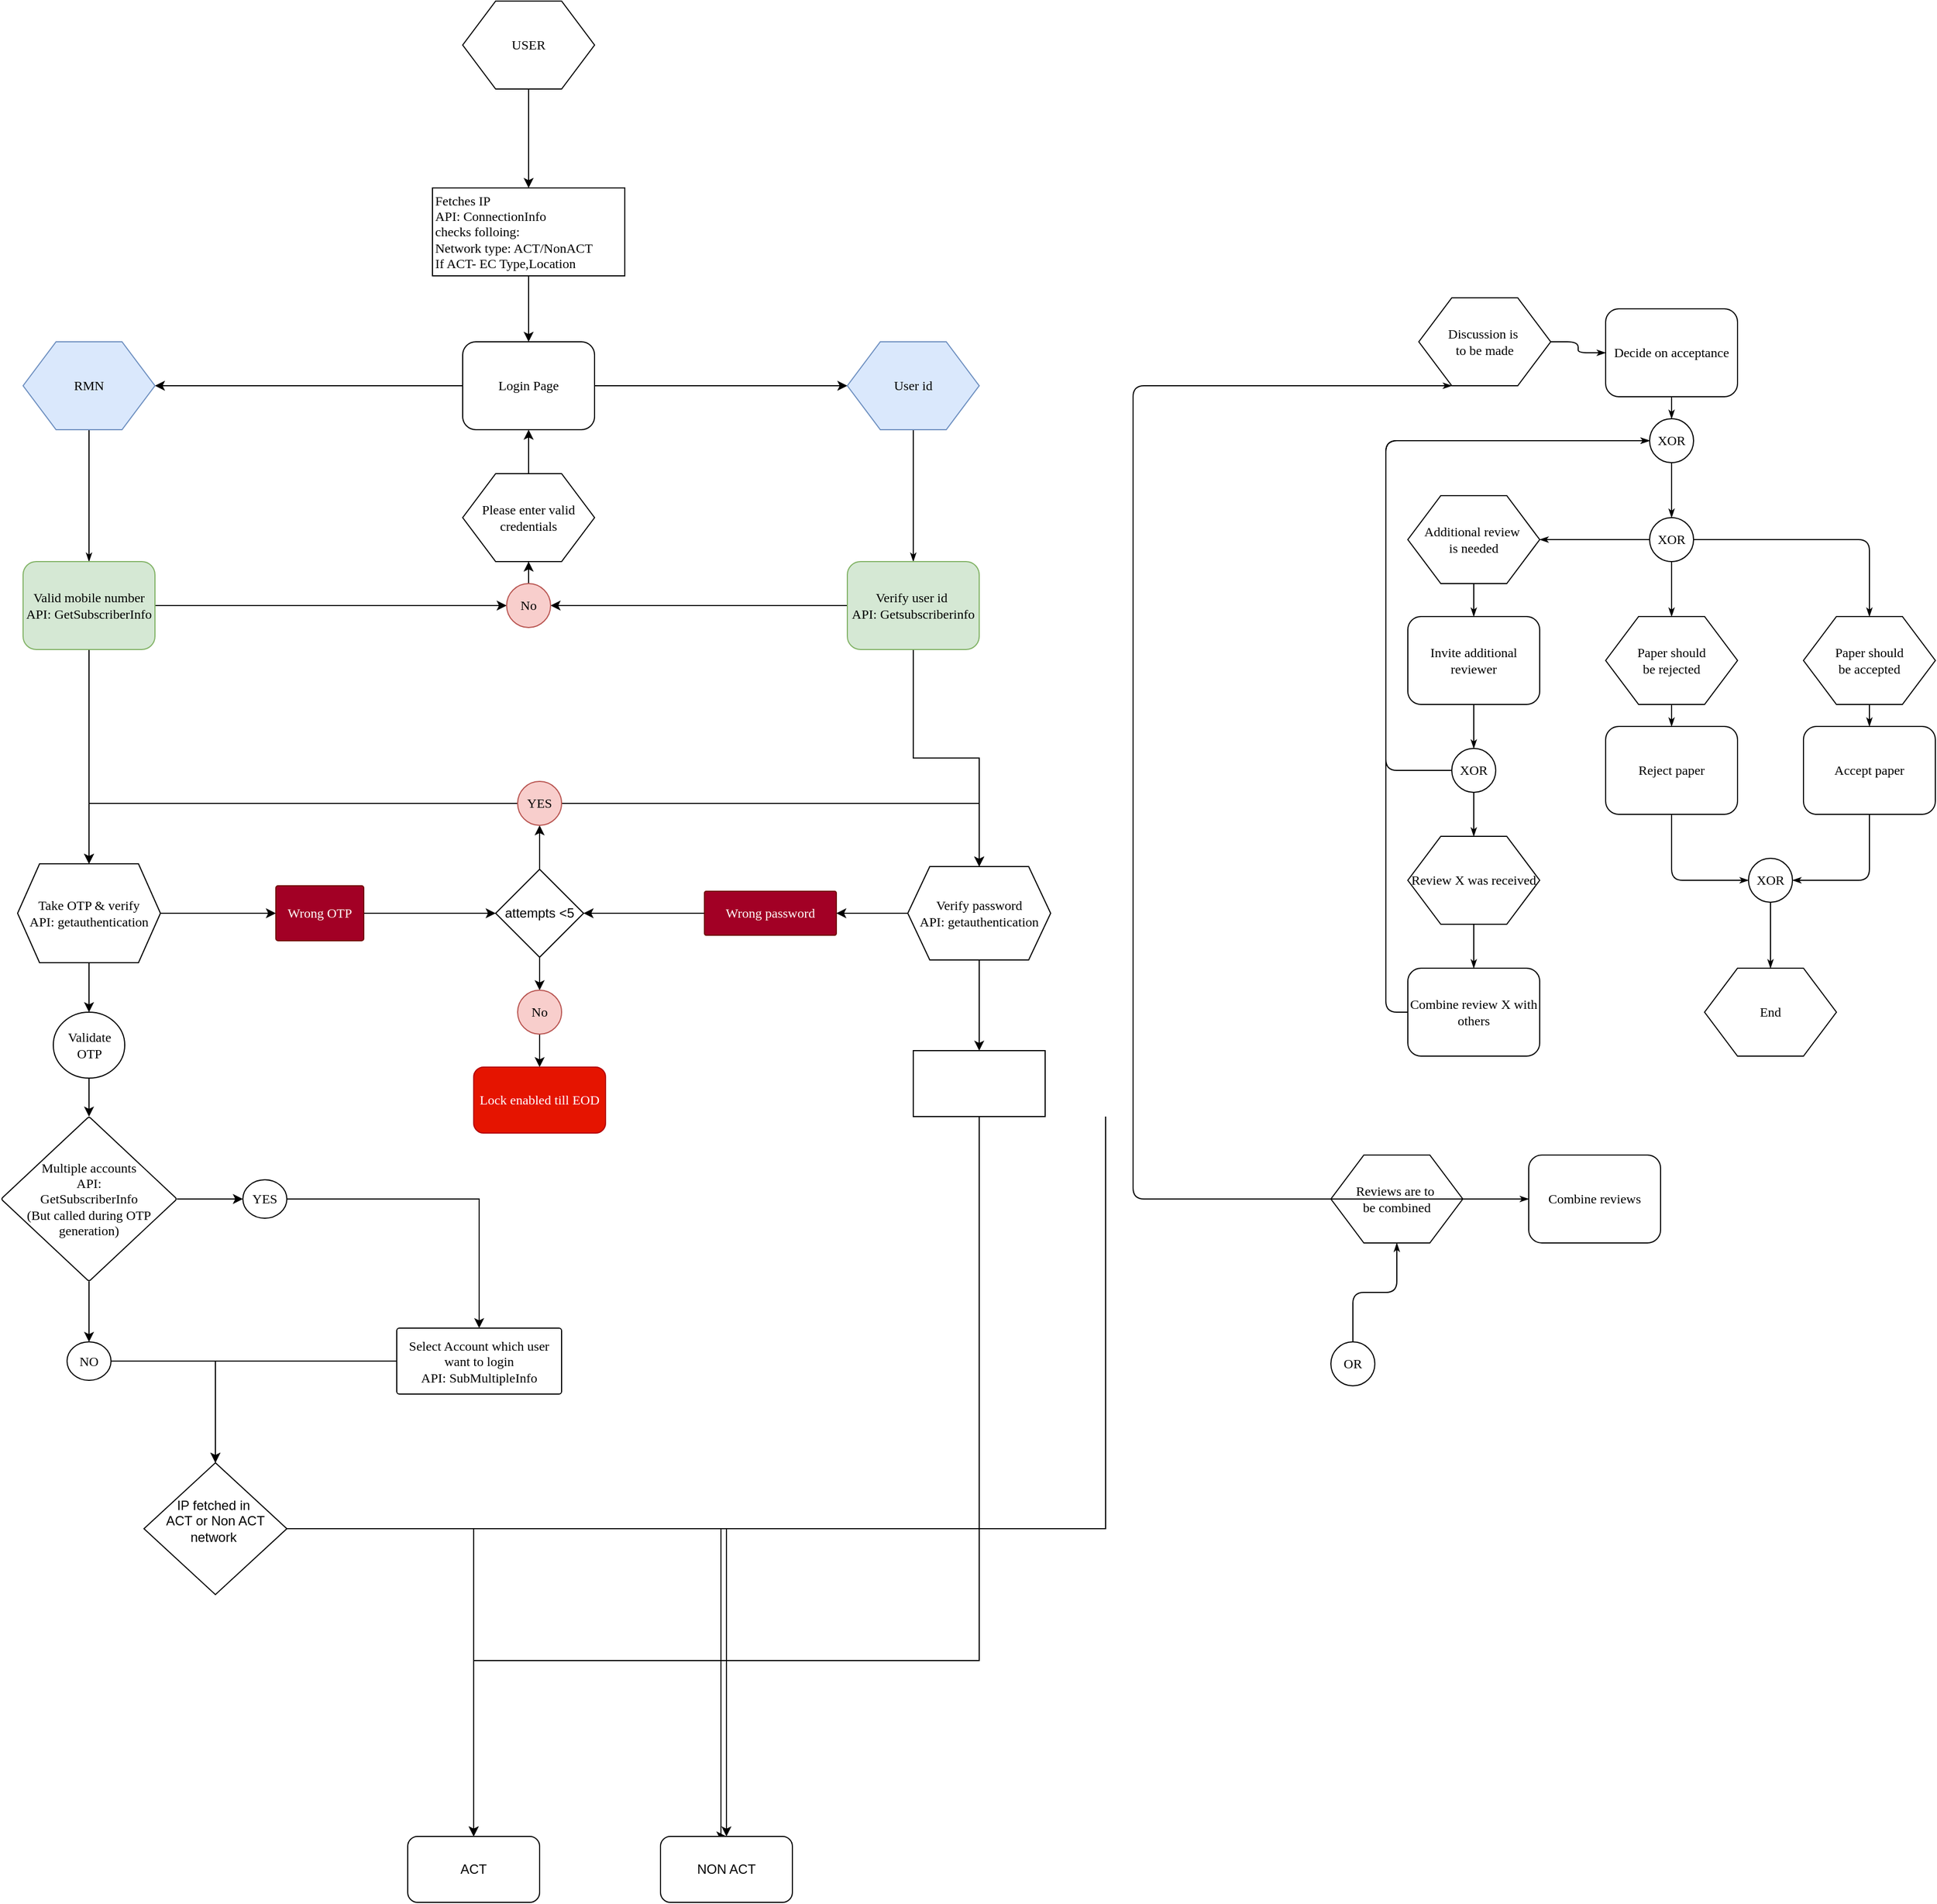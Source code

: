 <mxfile version="24.6.4" type="github">
  <diagram name="Page-1" id="8ce9d11a-91a2-4d17-14d8-a56ed91bf033">
    <mxGraphModel dx="1980" dy="1350" grid="1" gridSize="10" guides="1" tooltips="1" connect="1" arrows="1" fold="1" page="1" pageScale="1" pageWidth="1100" pageHeight="850" background="none" math="0" shadow="0">
      <root>
        <mxCell id="0" />
        <mxCell id="1" parent="0" />
        <mxCell id="Sn8Yhas9u_WasGgBsoDQ-31" value="" style="edgeStyle=orthogonalEdgeStyle;rounded=0;orthogonalLoop=1;jettySize=auto;html=1;" parent="1" source="17ea667e15c223fc-1" target="Sn8Yhas9u_WasGgBsoDQ-30" edge="1">
          <mxGeometry relative="1" as="geometry" />
        </mxCell>
        <mxCell id="17ea667e15c223fc-1" value="USER" style="shape=hexagon;perimeter=hexagonPerimeter;whiteSpace=wrap;html=1;rounded=0;shadow=0;labelBackgroundColor=none;strokeWidth=1;fontFamily=Verdana;fontSize=12;align=center;" parent="1" vertex="1">
          <mxGeometry x="180" y="-250" width="120" height="80" as="geometry" />
        </mxCell>
        <mxCell id="TGvC0FLWGlHYk3iBVuQh-11" value="" style="edgeStyle=orthogonalEdgeStyle;rounded=0;orthogonalLoop=1;jettySize=auto;html=1;" parent="1" source="17ea667e15c223fc-2" target="17ea667e15c223fc-4" edge="1">
          <mxGeometry relative="1" as="geometry" />
        </mxCell>
        <mxCell id="TGvC0FLWGlHYk3iBVuQh-15" value="" style="edgeStyle=orthogonalEdgeStyle;rounded=0;orthogonalLoop=1;jettySize=auto;html=1;" parent="1" source="17ea667e15c223fc-2" target="17ea667e15c223fc-5" edge="1">
          <mxGeometry relative="1" as="geometry" />
        </mxCell>
        <mxCell id="17ea667e15c223fc-2" value="Login Page" style="rounded=1;whiteSpace=wrap;html=1;shadow=0;labelBackgroundColor=none;strokeWidth=1;fontFamily=Verdana;fontSize=12;align=center;" parent="1" vertex="1">
          <mxGeometry x="180" y="60" width="120" height="80" as="geometry" />
        </mxCell>
        <mxCell id="17ea667e15c223fc-39" style="edgeStyle=orthogonalEdgeStyle;rounded=1;html=1;labelBackgroundColor=none;startArrow=none;startFill=0;startSize=5;endArrow=classicThin;endFill=1;endSize=5;jettySize=auto;orthogonalLoop=1;strokeWidth=1;fontFamily=Verdana;fontSize=8" parent="1" source="17ea667e15c223fc-4" target="17ea667e15c223fc-7" edge="1">
          <mxGeometry relative="1" as="geometry" />
        </mxCell>
        <mxCell id="17ea667e15c223fc-4" value="RMN" style="shape=hexagon;perimeter=hexagonPerimeter;whiteSpace=wrap;html=1;rounded=0;shadow=0;labelBackgroundColor=none;strokeWidth=1;fontFamily=Verdana;fontSize=12;align=center;fillColor=#dae8fc;strokeColor=#6c8ebf;" parent="1" vertex="1">
          <mxGeometry x="-220" y="60" width="120" height="80" as="geometry" />
        </mxCell>
        <mxCell id="17ea667e15c223fc-36" style="edgeStyle=orthogonalEdgeStyle;rounded=1;html=1;labelBackgroundColor=none;startArrow=none;startFill=0;startSize=5;endArrow=classicThin;endFill=1;endSize=5;jettySize=auto;orthogonalLoop=1;strokeWidth=1;fontFamily=Verdana;fontSize=8" parent="1" source="17ea667e15c223fc-5" target="17ea667e15c223fc-8" edge="1">
          <mxGeometry relative="1" as="geometry" />
        </mxCell>
        <mxCell id="17ea667e15c223fc-5" value="User id" style="shape=hexagon;perimeter=hexagonPerimeter;whiteSpace=wrap;html=1;rounded=0;shadow=0;labelBackgroundColor=none;strokeWidth=1;fontFamily=Verdana;fontSize=12;align=center;fillColor=#dae8fc;strokeColor=#6c8ebf;" parent="1" vertex="1">
          <mxGeometry x="530" y="60" width="120" height="80" as="geometry" />
        </mxCell>
        <mxCell id="TGvC0FLWGlHYk3iBVuQh-6" value="" style="edgeStyle=orthogonalEdgeStyle;rounded=0;orthogonalLoop=1;jettySize=auto;html=1;" parent="1" source="17ea667e15c223fc-7" target="TGvC0FLWGlHYk3iBVuQh-5" edge="1">
          <mxGeometry relative="1" as="geometry" />
        </mxCell>
        <mxCell id="Sn8Yhas9u_WasGgBsoDQ-37" value="" style="edgeStyle=orthogonalEdgeStyle;rounded=0;orthogonalLoop=1;jettySize=auto;html=1;" parent="1" source="17ea667e15c223fc-7" target="Sn8Yhas9u_WasGgBsoDQ-36" edge="1">
          <mxGeometry relative="1" as="geometry" />
        </mxCell>
        <mxCell id="17ea667e15c223fc-7" value="Valid mobile number&lt;div&gt;API: GetSubscriberInfo&lt;/div&gt;" style="rounded=1;whiteSpace=wrap;html=1;shadow=0;labelBackgroundColor=none;strokeWidth=1;fontFamily=Verdana;fontSize=12;align=center;fillColor=#d5e8d4;strokeColor=#82b366;" parent="1" vertex="1">
          <mxGeometry x="-220" y="260" width="120" height="80" as="geometry" />
        </mxCell>
        <mxCell id="TGvC0FLWGlHYk3iBVuQh-7" value="" style="edgeStyle=orthogonalEdgeStyle;rounded=0;orthogonalLoop=1;jettySize=auto;html=1;" parent="1" source="17ea667e15c223fc-8" target="TGvC0FLWGlHYk3iBVuQh-5" edge="1">
          <mxGeometry relative="1" as="geometry" />
        </mxCell>
        <mxCell id="Sn8Yhas9u_WasGgBsoDQ-40" value="" style="edgeStyle=orthogonalEdgeStyle;rounded=0;orthogonalLoop=1;jettySize=auto;html=1;" parent="1" source="17ea667e15c223fc-8" target="Sn8Yhas9u_WasGgBsoDQ-39" edge="1">
          <mxGeometry relative="1" as="geometry" />
        </mxCell>
        <mxCell id="17ea667e15c223fc-8" value="Verify user id&amp;nbsp;&lt;div&gt;API: Getsubscriberinfo&lt;/div&gt;" style="rounded=1;whiteSpace=wrap;html=1;shadow=0;labelBackgroundColor=none;strokeWidth=1;fontFamily=Verdana;fontSize=12;align=center;fillColor=#d5e8d4;strokeColor=#82b366;" parent="1" vertex="1">
          <mxGeometry x="530" y="260" width="120" height="80" as="geometry" />
        </mxCell>
        <mxCell id="17ea667e15c223fc-40" style="edgeStyle=orthogonalEdgeStyle;rounded=1;html=1;labelBackgroundColor=none;startArrow=none;startFill=0;startSize=5;endArrow=classicThin;endFill=1;endSize=5;jettySize=auto;orthogonalLoop=1;strokeWidth=1;fontFamily=Verdana;fontSize=8" parent="1" source="17ea667e15c223fc-10" target="17ea667e15c223fc-11" edge="1">
          <mxGeometry relative="1" as="geometry" />
        </mxCell>
        <mxCell id="17ea667e15c223fc-10" value="OR" style="ellipse;whiteSpace=wrap;html=1;rounded=1;shadow=0;labelBackgroundColor=none;strokeWidth=1;fontFamily=Verdana;fontSize=12;align=center;" parent="1" vertex="1">
          <mxGeometry x="970" y="970" width="40" height="40" as="geometry" />
        </mxCell>
        <mxCell id="17ea667e15c223fc-41" style="edgeStyle=orthogonalEdgeStyle;rounded=1;html=1;labelBackgroundColor=none;startArrow=none;startFill=0;startSize=5;endArrow=classicThin;endFill=1;endSize=5;jettySize=auto;orthogonalLoop=1;strokeWidth=1;fontFamily=Verdana;fontSize=8" parent="1" source="17ea667e15c223fc-11" target="17ea667e15c223fc-12" edge="1">
          <mxGeometry relative="1" as="geometry" />
        </mxCell>
        <mxCell id="17ea667e15c223fc-11" value="Reviews are to&amp;nbsp;&lt;div&gt;be combined&lt;/div&gt;" style="shape=hexagon;perimeter=hexagonPerimeter;whiteSpace=wrap;html=1;rounded=0;shadow=0;labelBackgroundColor=none;strokeWidth=1;fontFamily=Verdana;fontSize=12;align=center;" parent="1" vertex="1">
          <mxGeometry x="970" y="800" width="120" height="80" as="geometry" />
        </mxCell>
        <mxCell id="17ea667e15c223fc-42" style="edgeStyle=orthogonalEdgeStyle;rounded=1;html=1;labelBackgroundColor=none;startArrow=none;startFill=0;startSize=5;endArrow=classicThin;endFill=1;endSize=5;jettySize=auto;orthogonalLoop=1;strokeWidth=1;fontFamily=Verdana;fontSize=8" parent="1" source="17ea667e15c223fc-12" target="17ea667e15c223fc-13" edge="1">
          <mxGeometry relative="1" as="geometry">
            <Array as="points">
              <mxPoint x="790" y="100" />
            </Array>
          </mxGeometry>
        </mxCell>
        <mxCell id="17ea667e15c223fc-12" value="Combine reviews" style="rounded=1;whiteSpace=wrap;html=1;shadow=0;labelBackgroundColor=none;strokeWidth=1;fontFamily=Verdana;fontSize=12;align=center;" parent="1" vertex="1">
          <mxGeometry x="1150" y="800" width="120" height="80" as="geometry" />
        </mxCell>
        <mxCell id="17ea667e15c223fc-43" style="edgeStyle=orthogonalEdgeStyle;rounded=1;html=1;labelBackgroundColor=none;startArrow=none;startFill=0;startSize=5;endArrow=classicThin;endFill=1;endSize=5;jettySize=auto;orthogonalLoop=1;strokeWidth=1;fontFamily=Verdana;fontSize=8" parent="1" source="17ea667e15c223fc-13" target="17ea667e15c223fc-14" edge="1">
          <mxGeometry relative="1" as="geometry" />
        </mxCell>
        <mxCell id="17ea667e15c223fc-13" value="Discussion is&amp;nbsp;&lt;div&gt;to be made&lt;/div&gt;" style="shape=hexagon;perimeter=hexagonPerimeter;whiteSpace=wrap;html=1;rounded=0;shadow=0;labelBackgroundColor=none;strokeWidth=1;fontFamily=Verdana;fontSize=12;align=center;" parent="1" vertex="1">
          <mxGeometry x="1050" y="20" width="120" height="80" as="geometry" />
        </mxCell>
        <mxCell id="17ea667e15c223fc-44" style="edgeStyle=orthogonalEdgeStyle;rounded=1;html=1;labelBackgroundColor=none;startArrow=none;startFill=0;startSize=5;endArrow=classicThin;endFill=1;endSize=5;jettySize=auto;orthogonalLoop=1;strokeWidth=1;fontFamily=Verdana;fontSize=8" parent="1" source="17ea667e15c223fc-14" target="17ea667e15c223fc-15" edge="1">
          <mxGeometry relative="1" as="geometry" />
        </mxCell>
        <mxCell id="17ea667e15c223fc-14" value="Decide on acceptance" style="rounded=1;whiteSpace=wrap;html=1;shadow=0;labelBackgroundColor=none;strokeWidth=1;fontFamily=Verdana;fontSize=12;align=center;" parent="1" vertex="1">
          <mxGeometry x="1220" y="30" width="120" height="80" as="geometry" />
        </mxCell>
        <mxCell id="17ea667e15c223fc-45" style="edgeStyle=orthogonalEdgeStyle;rounded=1;html=1;labelBackgroundColor=none;startArrow=none;startFill=0;startSize=5;endArrow=classicThin;endFill=1;endSize=5;jettySize=auto;orthogonalLoop=1;strokeColor=#000000;strokeWidth=1;fontFamily=Verdana;fontSize=8;fontColor=#000000;" parent="1" source="17ea667e15c223fc-15" target="17ea667e15c223fc-17" edge="1">
          <mxGeometry relative="1" as="geometry" />
        </mxCell>
        <mxCell id="17ea667e15c223fc-15" value="XOR" style="ellipse;whiteSpace=wrap;html=1;rounded=1;shadow=0;labelBackgroundColor=none;strokeWidth=1;fontFamily=Verdana;fontSize=12;align=center;" parent="1" vertex="1">
          <mxGeometry x="1260" y="130" width="40" height="40" as="geometry" />
        </mxCell>
        <mxCell id="17ea667e15c223fc-54" style="edgeStyle=orthogonalEdgeStyle;rounded=1;html=1;labelBackgroundColor=none;startArrow=none;startFill=0;startSize=5;endArrow=classicThin;endFill=1;endSize=5;jettySize=auto;orthogonalLoop=1;strokeWidth=1;fontFamily=Verdana;fontSize=8" parent="1" source="17ea667e15c223fc-16" target="17ea667e15c223fc-18" edge="1">
          <mxGeometry relative="1" as="geometry" />
        </mxCell>
        <mxCell id="17ea667e15c223fc-16" value="Additional review&amp;nbsp;&lt;div&gt;is needed&lt;/div&gt;" style="shape=hexagon;perimeter=hexagonPerimeter;whiteSpace=wrap;html=1;rounded=0;shadow=0;labelBackgroundColor=none;strokeWidth=1;fontFamily=Verdana;fontSize=12;align=center;" parent="1" vertex="1">
          <mxGeometry x="1040" y="200" width="120" height="80" as="geometry" />
        </mxCell>
        <mxCell id="17ea667e15c223fc-46" style="edgeStyle=orthogonalEdgeStyle;rounded=1;html=1;labelBackgroundColor=none;startArrow=none;startFill=0;startSize=5;endArrow=classicThin;endFill=1;endSize=5;jettySize=auto;orthogonalLoop=1;strokeColor=#000000;strokeWidth=1;fontFamily=Verdana;fontSize=8;fontColor=#000000;" parent="1" source="17ea667e15c223fc-17" target="17ea667e15c223fc-19" edge="1">
          <mxGeometry relative="1" as="geometry" />
        </mxCell>
        <mxCell id="17ea667e15c223fc-49" style="edgeStyle=orthogonalEdgeStyle;rounded=1;html=1;labelBackgroundColor=none;startArrow=none;startFill=0;startSize=5;endArrow=classicThin;endFill=1;endSize=5;jettySize=auto;orthogonalLoop=1;strokeColor=#000000;strokeWidth=1;fontFamily=Verdana;fontSize=8;fontColor=#000000;" parent="1" source="17ea667e15c223fc-17" target="17ea667e15c223fc-20" edge="1">
          <mxGeometry relative="1" as="geometry" />
        </mxCell>
        <mxCell id="17ea667e15c223fc-53" style="edgeStyle=orthogonalEdgeStyle;rounded=1;html=1;labelBackgroundColor=none;startArrow=none;startFill=0;startSize=5;endArrow=classicThin;endFill=1;endSize=5;jettySize=auto;orthogonalLoop=1;strokeColor=#000000;strokeWidth=1;fontFamily=Verdana;fontSize=8;fontColor=#000000;" parent="1" source="17ea667e15c223fc-17" target="17ea667e15c223fc-16" edge="1">
          <mxGeometry relative="1" as="geometry" />
        </mxCell>
        <mxCell id="17ea667e15c223fc-17" value="XOR" style="ellipse;whiteSpace=wrap;html=1;rounded=1;shadow=0;labelBackgroundColor=none;strokeWidth=1;fontFamily=Verdana;fontSize=12;align=center;" parent="1" vertex="1">
          <mxGeometry x="1260" y="220" width="40" height="40" as="geometry" />
        </mxCell>
        <mxCell id="17ea667e15c223fc-55" style="edgeStyle=orthogonalEdgeStyle;rounded=1;html=1;labelBackgroundColor=none;startArrow=none;startFill=0;startSize=5;endArrow=classicThin;endFill=1;endSize=5;jettySize=auto;orthogonalLoop=1;strokeWidth=1;fontFamily=Verdana;fontSize=8" parent="1" source="17ea667e15c223fc-18" target="17ea667e15c223fc-21" edge="1">
          <mxGeometry relative="1" as="geometry" />
        </mxCell>
        <mxCell id="17ea667e15c223fc-18" value="Invite additional reviewer" style="rounded=1;whiteSpace=wrap;html=1;shadow=0;labelBackgroundColor=none;strokeWidth=1;fontFamily=Verdana;fontSize=12;align=center;" parent="1" vertex="1">
          <mxGeometry x="1040" y="310" width="120" height="80" as="geometry" />
        </mxCell>
        <mxCell id="17ea667e15c223fc-47" style="edgeStyle=orthogonalEdgeStyle;rounded=1;html=1;labelBackgroundColor=none;startArrow=none;startFill=0;startSize=5;endArrow=classicThin;endFill=1;endSize=5;jettySize=auto;orthogonalLoop=1;strokeWidth=1;fontFamily=Verdana;fontSize=8" parent="1" source="17ea667e15c223fc-19" target="17ea667e15c223fc-22" edge="1">
          <mxGeometry relative="1" as="geometry" />
        </mxCell>
        <mxCell id="17ea667e15c223fc-19" value="Paper should&lt;div&gt;be rejected&lt;/div&gt;" style="shape=hexagon;perimeter=hexagonPerimeter;whiteSpace=wrap;html=1;rounded=0;shadow=0;labelBackgroundColor=none;strokeWidth=1;fontFamily=Verdana;fontSize=12;align=center;" parent="1" vertex="1">
          <mxGeometry x="1220" y="310" width="120" height="80" as="geometry" />
        </mxCell>
        <mxCell id="17ea667e15c223fc-50" style="edgeStyle=orthogonalEdgeStyle;rounded=1;html=1;labelBackgroundColor=none;startArrow=none;startFill=0;startSize=5;endArrow=classicThin;endFill=1;endSize=5;jettySize=auto;orthogonalLoop=1;strokeWidth=1;fontFamily=Verdana;fontSize=8" parent="1" source="17ea667e15c223fc-20" target="17ea667e15c223fc-23" edge="1">
          <mxGeometry relative="1" as="geometry" />
        </mxCell>
        <mxCell id="17ea667e15c223fc-20" value="Paper should&lt;div&gt;be accepted&lt;/div&gt;" style="shape=hexagon;perimeter=hexagonPerimeter;whiteSpace=wrap;html=1;rounded=0;shadow=0;labelBackgroundColor=none;strokeWidth=1;fontFamily=Verdana;fontSize=12;align=center;" parent="1" vertex="1">
          <mxGeometry x="1400" y="310" width="120" height="80" as="geometry" />
        </mxCell>
        <mxCell id="17ea667e15c223fc-56" style="edgeStyle=orthogonalEdgeStyle;rounded=1;html=1;labelBackgroundColor=none;startArrow=none;startFill=0;startSize=5;endArrow=classicThin;endFill=1;endSize=5;jettySize=auto;orthogonalLoop=1;strokeWidth=1;fontFamily=Verdana;fontSize=8" parent="1" source="17ea667e15c223fc-21" target="17ea667e15c223fc-24" edge="1">
          <mxGeometry relative="1" as="geometry" />
        </mxCell>
        <mxCell id="17ea667e15c223fc-58" style="edgeStyle=orthogonalEdgeStyle;rounded=1;html=1;labelBackgroundColor=none;startArrow=none;startFill=0;startSize=5;endArrow=classicThin;endFill=1;endSize=5;jettySize=auto;orthogonalLoop=1;strokeWidth=1;fontFamily=Verdana;fontSize=8" parent="1" source="17ea667e15c223fc-21" target="17ea667e15c223fc-15" edge="1">
          <mxGeometry relative="1" as="geometry">
            <Array as="points">
              <mxPoint x="1020" y="450" />
              <mxPoint x="1020" y="150" />
            </Array>
          </mxGeometry>
        </mxCell>
        <mxCell id="17ea667e15c223fc-21" value="XOR" style="ellipse;whiteSpace=wrap;html=1;rounded=1;shadow=0;labelBackgroundColor=none;strokeWidth=1;fontFamily=Verdana;fontSize=12;align=center;" parent="1" vertex="1">
          <mxGeometry x="1080" y="430" width="40" height="40" as="geometry" />
        </mxCell>
        <mxCell id="17ea667e15c223fc-48" style="edgeStyle=orthogonalEdgeStyle;rounded=1;html=1;labelBackgroundColor=none;startArrow=none;startFill=0;startSize=5;endArrow=classicThin;endFill=1;endSize=5;jettySize=auto;orthogonalLoop=1;strokeWidth=1;fontFamily=Verdana;fontSize=8" parent="1" source="17ea667e15c223fc-22" target="17ea667e15c223fc-25" edge="1">
          <mxGeometry relative="1" as="geometry">
            <Array as="points">
              <mxPoint x="1280" y="550" />
            </Array>
          </mxGeometry>
        </mxCell>
        <mxCell id="17ea667e15c223fc-22" value="Reject paper" style="rounded=1;whiteSpace=wrap;html=1;shadow=0;labelBackgroundColor=none;strokeWidth=1;fontFamily=Verdana;fontSize=12;align=center;" parent="1" vertex="1">
          <mxGeometry x="1220" y="410" width="120" height="80" as="geometry" />
        </mxCell>
        <mxCell id="17ea667e15c223fc-51" style="edgeStyle=orthogonalEdgeStyle;rounded=1;html=1;labelBackgroundColor=none;startArrow=none;startFill=0;startSize=5;endArrow=classicThin;endFill=1;endSize=5;jettySize=auto;orthogonalLoop=1;strokeWidth=1;fontFamily=Verdana;fontSize=8" parent="1" source="17ea667e15c223fc-23" target="17ea667e15c223fc-25" edge="1">
          <mxGeometry relative="1" as="geometry">
            <Array as="points">
              <mxPoint x="1460" y="550" />
            </Array>
          </mxGeometry>
        </mxCell>
        <mxCell id="17ea667e15c223fc-23" value="Accept paper" style="rounded=1;whiteSpace=wrap;html=1;shadow=0;labelBackgroundColor=none;strokeWidth=1;fontFamily=Verdana;fontSize=12;align=center;" parent="1" vertex="1">
          <mxGeometry x="1400" y="410" width="120" height="80" as="geometry" />
        </mxCell>
        <mxCell id="17ea667e15c223fc-57" style="edgeStyle=orthogonalEdgeStyle;rounded=1;html=1;labelBackgroundColor=none;startArrow=none;startFill=0;startSize=5;endArrow=classicThin;endFill=1;endSize=5;jettySize=auto;orthogonalLoop=1;strokeWidth=1;fontFamily=Verdana;fontSize=8" parent="1" source="17ea667e15c223fc-24" target="17ea667e15c223fc-27" edge="1">
          <mxGeometry relative="1" as="geometry" />
        </mxCell>
        <mxCell id="17ea667e15c223fc-24" value="Review X was received" style="shape=hexagon;perimeter=hexagonPerimeter;whiteSpace=wrap;html=1;rounded=0;shadow=0;labelBackgroundColor=none;strokeWidth=1;fontFamily=Verdana;fontSize=12;align=center;" parent="1" vertex="1">
          <mxGeometry x="1040" y="510" width="120" height="80" as="geometry" />
        </mxCell>
        <mxCell id="17ea667e15c223fc-52" style="edgeStyle=orthogonalEdgeStyle;rounded=1;html=1;labelBackgroundColor=none;startArrow=none;startFill=0;startSize=5;endArrow=classicThin;endFill=1;endSize=5;jettySize=auto;orthogonalLoop=1;strokeWidth=1;fontFamily=Verdana;fontSize=8" parent="1" source="17ea667e15c223fc-25" target="17ea667e15c223fc-26" edge="1">
          <mxGeometry relative="1" as="geometry" />
        </mxCell>
        <mxCell id="17ea667e15c223fc-25" value="XOR" style="ellipse;whiteSpace=wrap;html=1;rounded=1;shadow=0;labelBackgroundColor=none;strokeWidth=1;fontFamily=Verdana;fontSize=12;align=center;" parent="1" vertex="1">
          <mxGeometry x="1350" y="530" width="40" height="40" as="geometry" />
        </mxCell>
        <mxCell id="17ea667e15c223fc-26" value="End" style="shape=hexagon;perimeter=hexagonPerimeter;whiteSpace=wrap;html=1;rounded=0;shadow=0;labelBackgroundColor=none;strokeWidth=1;fontFamily=Verdana;fontSize=12;align=center;" parent="1" vertex="1">
          <mxGeometry x="1310" y="630" width="120" height="80" as="geometry" />
        </mxCell>
        <mxCell id="17ea667e15c223fc-59" style="edgeStyle=orthogonalEdgeStyle;rounded=1;html=1;labelBackgroundColor=none;startArrow=none;startFill=0;startSize=5;endArrow=classicThin;endFill=1;endSize=5;jettySize=auto;orthogonalLoop=1;sstrokeWidth=1;fontFamily=Verdana;fontSize=8" parent="1" source="17ea667e15c223fc-27" target="17ea667e15c223fc-15" edge="1">
          <mxGeometry relative="1" as="geometry">
            <Array as="points">
              <mxPoint x="1020" y="670" />
              <mxPoint x="1020" y="150" />
            </Array>
          </mxGeometry>
        </mxCell>
        <mxCell id="17ea667e15c223fc-27" value="Combine review X with others" style="rounded=1;whiteSpace=wrap;html=1;shadow=0;labelBackgroundColor=none;strokeWidth=1;fontFamily=Verdana;fontSize=12;align=center;" parent="1" vertex="1">
          <mxGeometry x="1040" y="630" width="120" height="80" as="geometry" />
        </mxCell>
        <mxCell id="Sn8Yhas9u_WasGgBsoDQ-4" value="" style="edgeStyle=orthogonalEdgeStyle;rounded=0;orthogonalLoop=1;jettySize=auto;html=1;" parent="1" source="TGvC0FLWGlHYk3iBVuQh-1" target="Sn8Yhas9u_WasGgBsoDQ-3" edge="1">
          <mxGeometry relative="1" as="geometry" />
        </mxCell>
        <mxCell id="TGvC0FLWGlHYk3iBVuQh-1" value="Wrong OTP" style="rounded=1;whiteSpace=wrap;html=1;shadow=0;labelBackgroundColor=none;strokeWidth=1;fontFamily=Verdana;fontSize=12;align=center;arcSize=4;fillColor=#a20025;fontColor=#ffffff;strokeColor=#6F0000;" parent="1" vertex="1">
          <mxGeometry x="10" y="555" width="80" height="50" as="geometry" />
        </mxCell>
        <mxCell id="TGvC0FLWGlHYk3iBVuQh-9" value="" style="edgeStyle=orthogonalEdgeStyle;rounded=0;orthogonalLoop=1;jettySize=auto;html=1;" parent="1" source="TGvC0FLWGlHYk3iBVuQh-5" target="TGvC0FLWGlHYk3iBVuQh-8" edge="1">
          <mxGeometry relative="1" as="geometry" />
        </mxCell>
        <mxCell id="TGvC0FLWGlHYk3iBVuQh-5" value="No" style="ellipse;whiteSpace=wrap;html=1;rounded=1;shadow=0;labelBackgroundColor=none;strokeWidth=1;fontFamily=Verdana;fontSize=12;align=center;fillColor=#f8cecc;strokeColor=#b85450;" parent="1" vertex="1">
          <mxGeometry x="220" y="280" width="40" height="40" as="geometry" />
        </mxCell>
        <mxCell id="TGvC0FLWGlHYk3iBVuQh-14" value="" style="edgeStyle=orthogonalEdgeStyle;rounded=0;orthogonalLoop=1;jettySize=auto;html=1;" parent="1" source="TGvC0FLWGlHYk3iBVuQh-8" target="17ea667e15c223fc-2" edge="1">
          <mxGeometry relative="1" as="geometry" />
        </mxCell>
        <mxCell id="TGvC0FLWGlHYk3iBVuQh-8" value="Please enter valid credentials" style="shape=hexagon;perimeter=hexagonPerimeter;whiteSpace=wrap;html=1;rounded=0;shadow=0;labelBackgroundColor=none;strokeWidth=1;fontFamily=Verdana;fontSize=12;align=center;" parent="1" vertex="1">
          <mxGeometry x="180" y="180" width="120" height="80" as="geometry" />
        </mxCell>
        <mxCell id="Sn8Yhas9u_WasGgBsoDQ-8" value="" style="edgeStyle=orthogonalEdgeStyle;rounded=0;orthogonalLoop=1;jettySize=auto;html=1;" parent="1" source="Sn8Yhas9u_WasGgBsoDQ-3" target="Sn8Yhas9u_WasGgBsoDQ-7" edge="1">
          <mxGeometry relative="1" as="geometry" />
        </mxCell>
        <mxCell id="Sn8Yhas9u_WasGgBsoDQ-9" value="" style="edgeStyle=orthogonalEdgeStyle;rounded=0;orthogonalLoop=1;jettySize=auto;html=1;" parent="1" source="Sn8Yhas9u_WasGgBsoDQ-3" target="Sn8Yhas9u_WasGgBsoDQ-6" edge="1">
          <mxGeometry relative="1" as="geometry" />
        </mxCell>
        <mxCell id="Sn8Yhas9u_WasGgBsoDQ-3" value="attempts &amp;lt;5" style="rhombus;whiteSpace=wrap;html=1;" parent="1" vertex="1">
          <mxGeometry x="210" y="540" width="80" height="80" as="geometry" />
        </mxCell>
        <mxCell id="Sn8Yhas9u_WasGgBsoDQ-13" value="" style="edgeStyle=orthogonalEdgeStyle;rounded=0;orthogonalLoop=1;jettySize=auto;html=1;" parent="1" source="Sn8Yhas9u_WasGgBsoDQ-6" target="Sn8Yhas9u_WasGgBsoDQ-12" edge="1">
          <mxGeometry relative="1" as="geometry" />
        </mxCell>
        <mxCell id="Sn8Yhas9u_WasGgBsoDQ-6" value="No" style="ellipse;whiteSpace=wrap;html=1;rounded=1;shadow=0;labelBackgroundColor=none;strokeWidth=1;fontFamily=Verdana;fontSize=12;align=center;fillColor=#f8cecc;strokeColor=#b85450;" parent="1" vertex="1">
          <mxGeometry x="230" y="650" width="40" height="40" as="geometry" />
        </mxCell>
        <mxCell id="Sn8Yhas9u_WasGgBsoDQ-44" style="edgeStyle=orthogonalEdgeStyle;rounded=0;orthogonalLoop=1;jettySize=auto;html=1;exitX=0;exitY=0.5;exitDx=0;exitDy=0;entryX=0.5;entryY=0;entryDx=0;entryDy=0;" parent="1" source="Sn8Yhas9u_WasGgBsoDQ-7" target="Sn8Yhas9u_WasGgBsoDQ-36" edge="1">
          <mxGeometry relative="1" as="geometry" />
        </mxCell>
        <mxCell id="Sn8Yhas9u_WasGgBsoDQ-45" style="edgeStyle=orthogonalEdgeStyle;rounded=0;orthogonalLoop=1;jettySize=auto;html=1;exitX=1;exitY=0.5;exitDx=0;exitDy=0;entryX=0.5;entryY=0;entryDx=0;entryDy=0;" parent="1" source="Sn8Yhas9u_WasGgBsoDQ-7" target="Sn8Yhas9u_WasGgBsoDQ-39" edge="1">
          <mxGeometry relative="1" as="geometry" />
        </mxCell>
        <mxCell id="Sn8Yhas9u_WasGgBsoDQ-7" value="YES" style="ellipse;whiteSpace=wrap;html=1;rounded=1;shadow=0;labelBackgroundColor=none;strokeWidth=1;fontFamily=Verdana;fontSize=12;align=center;fillColor=#f8cecc;strokeColor=#b85450;" parent="1" vertex="1">
          <mxGeometry x="230" y="460" width="40" height="40" as="geometry" />
        </mxCell>
        <mxCell id="Sn8Yhas9u_WasGgBsoDQ-12" value="Lock enabled till EOD" style="whiteSpace=wrap;html=1;fontFamily=Verdana;rounded=1;shadow=0;labelBackgroundColor=none;strokeWidth=1;fillColor=#e51400;fontColor=#ffffff;strokeColor=#B20000;" parent="1" vertex="1">
          <mxGeometry x="190" y="720" width="120" height="60" as="geometry" />
        </mxCell>
        <mxCell id="Sn8Yhas9u_WasGgBsoDQ-16" value="" style="edgeStyle=orthogonalEdgeStyle;rounded=0;orthogonalLoop=1;jettySize=auto;html=1;" parent="1" source="Sn8Yhas9u_WasGgBsoDQ-14" target="Sn8Yhas9u_WasGgBsoDQ-3" edge="1">
          <mxGeometry relative="1" as="geometry" />
        </mxCell>
        <mxCell id="Sn8Yhas9u_WasGgBsoDQ-14" value="Wrong password" style="rounded=1;whiteSpace=wrap;html=1;shadow=0;labelBackgroundColor=none;strokeWidth=1;fontFamily=Verdana;fontSize=12;align=center;arcSize=4;fillColor=#a20025;fontColor=#ffffff;strokeColor=#6F0000;" parent="1" vertex="1">
          <mxGeometry x="400" y="560" width="120" height="40" as="geometry" />
        </mxCell>
        <mxCell id="Sn8Yhas9u_WasGgBsoDQ-47" value="" style="edgeStyle=orthogonalEdgeStyle;rounded=0;orthogonalLoop=1;jettySize=auto;html=1;" parent="1" source="Sn8Yhas9u_WasGgBsoDQ-20" target="Sn8Yhas9u_WasGgBsoDQ-22" edge="1">
          <mxGeometry relative="1" as="geometry" />
        </mxCell>
        <mxCell id="wzan6CTwJzbSlhaiHPsq-3" value="" style="edgeStyle=orthogonalEdgeStyle;rounded=0;orthogonalLoop=1;jettySize=auto;html=1;" parent="1" source="Sn8Yhas9u_WasGgBsoDQ-20" target="wzan6CTwJzbSlhaiHPsq-2" edge="1">
          <mxGeometry relative="1" as="geometry" />
        </mxCell>
        <mxCell id="Sn8Yhas9u_WasGgBsoDQ-20" value="Multiple accounts&lt;div&gt;API:&lt;/div&gt;&lt;div&gt;GetSubscriberInfo&lt;/div&gt;&lt;div&gt;(But called during OTP generation)&lt;/div&gt;" style="rhombus;whiteSpace=wrap;html=1;fontFamily=Verdana;rounded=1;shadow=0;labelBackgroundColor=none;strokeWidth=1;arcSize=4;" parent="1" vertex="1">
          <mxGeometry x="-240" y="765" width="160" height="150" as="geometry" />
        </mxCell>
        <mxCell id="Sn8Yhas9u_WasGgBsoDQ-25" value="" style="edgeStyle=orthogonalEdgeStyle;rounded=0;orthogonalLoop=1;jettySize=auto;html=1;" parent="1" source="Sn8Yhas9u_WasGgBsoDQ-22" target="Sn8Yhas9u_WasGgBsoDQ-24" edge="1">
          <mxGeometry relative="1" as="geometry" />
        </mxCell>
        <mxCell id="Sn8Yhas9u_WasGgBsoDQ-22" value="YES" style="ellipse;whiteSpace=wrap;html=1;fontFamily=Verdana;rounded=1;shadow=0;labelBackgroundColor=none;strokeWidth=1;arcSize=4;" parent="1" vertex="1">
          <mxGeometry x="-20" y="822.5" width="40" height="35" as="geometry" />
        </mxCell>
        <mxCell id="9qeW-vZK7CcN3_9Q8uXC-2" style="edgeStyle=orthogonalEdgeStyle;rounded=0;orthogonalLoop=1;jettySize=auto;html=1;entryX=0.5;entryY=0;entryDx=0;entryDy=0;" edge="1" parent="1" source="Sn8Yhas9u_WasGgBsoDQ-24" target="wzan6CTwJzbSlhaiHPsq-6">
          <mxGeometry relative="1" as="geometry">
            <mxPoint x="20" y="1100" as="targetPoint" />
          </mxGeometry>
        </mxCell>
        <mxCell id="Sn8Yhas9u_WasGgBsoDQ-24" value="Select Account which user want to login&lt;br&gt;API: SubMultipleInfo" style="whiteSpace=wrap;html=1;fontFamily=Verdana;rounded=1;shadow=0;labelBackgroundColor=none;strokeWidth=1;arcSize=4;" parent="1" vertex="1">
          <mxGeometry x="120" y="957.5" width="150" height="60" as="geometry" />
        </mxCell>
        <mxCell id="Sn8Yhas9u_WasGgBsoDQ-32" style="edgeStyle=orthogonalEdgeStyle;rounded=0;orthogonalLoop=1;jettySize=auto;html=1;exitX=0.5;exitY=1;exitDx=0;exitDy=0;" parent="1" source="Sn8Yhas9u_WasGgBsoDQ-30" target="17ea667e15c223fc-2" edge="1">
          <mxGeometry relative="1" as="geometry" />
        </mxCell>
        <mxCell id="Sn8Yhas9u_WasGgBsoDQ-30" value="&lt;div&gt;Fetches IP&lt;/div&gt;API: ConnectionInfo&amp;nbsp;&lt;div&gt;checks folloing:&lt;/div&gt;&lt;div style=&quot;&quot;&gt;Network type: ACT/NonACT&lt;/div&gt;&lt;div style=&quot;&quot;&gt;If ACT-&amp;nbsp;&lt;span style=&quot;background-color: initial;&quot;&gt;EC Type,&lt;/span&gt;&lt;span style=&quot;background-color: initial;&quot;&gt;Location&lt;/span&gt;&lt;/div&gt;" style="whiteSpace=wrap;html=1;fontFamily=Verdana;rounded=0;shadow=0;labelBackgroundColor=none;strokeWidth=1;align=left;" parent="1" vertex="1">
          <mxGeometry x="152.5" y="-80" width="175" height="80" as="geometry" />
        </mxCell>
        <mxCell id="Sn8Yhas9u_WasGgBsoDQ-38" value="" style="edgeStyle=orthogonalEdgeStyle;rounded=0;orthogonalLoop=1;jettySize=auto;html=1;" parent="1" source="Sn8Yhas9u_WasGgBsoDQ-36" target="TGvC0FLWGlHYk3iBVuQh-1" edge="1">
          <mxGeometry relative="1" as="geometry" />
        </mxCell>
        <mxCell id="Sn8Yhas9u_WasGgBsoDQ-49" value="" style="edgeStyle=orthogonalEdgeStyle;rounded=0;orthogonalLoop=1;jettySize=auto;html=1;" parent="1" source="Sn8Yhas9u_WasGgBsoDQ-36" target="Sn8Yhas9u_WasGgBsoDQ-48" edge="1">
          <mxGeometry relative="1" as="geometry" />
        </mxCell>
        <mxCell id="Sn8Yhas9u_WasGgBsoDQ-36" value="&lt;div style=&quot;&quot;&gt;&lt;span style=&quot;font-family: Verdana; background-color: initial;&quot;&gt;Take OTP &amp;amp; verify&lt;/span&gt;&lt;/div&gt;&lt;div style=&quot;font-family: Verdana;&quot;&gt;API: getauthentication&lt;/div&gt;" style="shape=hexagon;perimeter=hexagonPerimeter2;whiteSpace=wrap;html=1;fixedSize=1;align=center;" parent="1" vertex="1">
          <mxGeometry x="-225" y="535" width="130" height="90" as="geometry" />
        </mxCell>
        <mxCell id="Sn8Yhas9u_WasGgBsoDQ-41" value="" style="edgeStyle=orthogonalEdgeStyle;rounded=0;orthogonalLoop=1;jettySize=auto;html=1;" parent="1" source="Sn8Yhas9u_WasGgBsoDQ-39" target="Sn8Yhas9u_WasGgBsoDQ-14" edge="1">
          <mxGeometry relative="1" as="geometry" />
        </mxCell>
        <mxCell id="Sn8Yhas9u_WasGgBsoDQ-52" value="" style="edgeStyle=orthogonalEdgeStyle;rounded=0;orthogonalLoop=1;jettySize=auto;html=1;" parent="1" source="Sn8Yhas9u_WasGgBsoDQ-39" target="Sn8Yhas9u_WasGgBsoDQ-51" edge="1">
          <mxGeometry relative="1" as="geometry" />
        </mxCell>
        <mxCell id="Sn8Yhas9u_WasGgBsoDQ-39" value="&lt;span style=&quot;font-family: Verdana;&quot;&gt;Verify password&lt;/span&gt;&lt;div style=&quot;font-family: Verdana;&quot;&gt;API: getauthentication&lt;/div&gt;" style="shape=hexagon;perimeter=hexagonPerimeter2;whiteSpace=wrap;html=1;fixedSize=1;" parent="1" vertex="1">
          <mxGeometry x="585" y="537.5" width="130" height="85" as="geometry" />
        </mxCell>
        <mxCell id="Sn8Yhas9u_WasGgBsoDQ-50" value="" style="edgeStyle=orthogonalEdgeStyle;rounded=0;orthogonalLoop=1;jettySize=auto;html=1;" parent="1" source="Sn8Yhas9u_WasGgBsoDQ-48" target="Sn8Yhas9u_WasGgBsoDQ-20" edge="1">
          <mxGeometry relative="1" as="geometry" />
        </mxCell>
        <mxCell id="Sn8Yhas9u_WasGgBsoDQ-48" value="Validate OTP" style="ellipse;whiteSpace=wrap;html=1;fontFamily=Verdana;rounded=1;shadow=0;labelBackgroundColor=none;strokeWidth=1;arcSize=4;" parent="1" vertex="1">
          <mxGeometry x="-192.5" y="670" width="65" height="60" as="geometry" />
        </mxCell>
        <mxCell id="9qeW-vZK7CcN3_9Q8uXC-8" style="edgeStyle=orthogonalEdgeStyle;rounded=0;orthogonalLoop=1;jettySize=auto;html=1;entryX=0.5;entryY=0;entryDx=0;entryDy=0;" edge="1" parent="1" source="Sn8Yhas9u_WasGgBsoDQ-51" target="9qeW-vZK7CcN3_9Q8uXC-4">
          <mxGeometry relative="1" as="geometry">
            <Array as="points">
              <mxPoint x="650" y="1260" />
              <mxPoint x="190" y="1260" />
            </Array>
          </mxGeometry>
        </mxCell>
        <mxCell id="9qeW-vZK7CcN3_9Q8uXC-9" style="edgeStyle=orthogonalEdgeStyle;rounded=0;orthogonalLoop=1;jettySize=auto;html=1;entryX=0.5;entryY=0;entryDx=0;entryDy=0;" edge="1" parent="1" target="9qeW-vZK7CcN3_9Q8uXC-5">
          <mxGeometry relative="1" as="geometry">
            <mxPoint x="765" y="765" as="sourcePoint" />
            <mxPoint x="535" y="1420" as="targetPoint" />
            <Array as="points">
              <mxPoint x="765" y="1140" />
              <mxPoint x="415" y="1140" />
              <mxPoint x="415" y="1420" />
            </Array>
          </mxGeometry>
        </mxCell>
        <mxCell id="Sn8Yhas9u_WasGgBsoDQ-51" value="" style="whiteSpace=wrap;html=1;" parent="1" vertex="1">
          <mxGeometry x="590" y="705" width="120" height="60" as="geometry" />
        </mxCell>
        <mxCell id="9qeW-vZK7CcN3_9Q8uXC-1" style="edgeStyle=orthogonalEdgeStyle;rounded=0;orthogonalLoop=1;jettySize=auto;html=1;entryX=0.5;entryY=0;entryDx=0;entryDy=0;" edge="1" parent="1" source="wzan6CTwJzbSlhaiHPsq-2" target="wzan6CTwJzbSlhaiHPsq-6">
          <mxGeometry relative="1" as="geometry" />
        </mxCell>
        <mxCell id="wzan6CTwJzbSlhaiHPsq-2" value="NO" style="ellipse;whiteSpace=wrap;html=1;fontFamily=Verdana;rounded=1;shadow=0;labelBackgroundColor=none;strokeWidth=1;arcSize=4;" parent="1" vertex="1">
          <mxGeometry x="-180" y="970" width="40" height="35" as="geometry" />
        </mxCell>
        <mxCell id="9qeW-vZK7CcN3_9Q8uXC-6" style="edgeStyle=orthogonalEdgeStyle;rounded=0;orthogonalLoop=1;jettySize=auto;html=1;entryX=0.5;entryY=0;entryDx=0;entryDy=0;" edge="1" parent="1" source="wzan6CTwJzbSlhaiHPsq-6" target="9qeW-vZK7CcN3_9Q8uXC-4">
          <mxGeometry relative="1" as="geometry" />
        </mxCell>
        <mxCell id="9qeW-vZK7CcN3_9Q8uXC-7" style="edgeStyle=orthogonalEdgeStyle;rounded=0;orthogonalLoop=1;jettySize=auto;html=1;entryX=0.5;entryY=0;entryDx=0;entryDy=0;" edge="1" parent="1" source="wzan6CTwJzbSlhaiHPsq-6" target="9qeW-vZK7CcN3_9Q8uXC-5">
          <mxGeometry relative="1" as="geometry" />
        </mxCell>
        <mxCell id="wzan6CTwJzbSlhaiHPsq-6" value="&lt;div style=&quot;&quot;&gt;&lt;span style=&quot;background-color: initial;&quot;&gt;IP fetched in&amp;nbsp;&lt;/span&gt;&lt;/div&gt;&lt;div style=&quot;&quot;&gt;ACT or Non ACT network&amp;nbsp;&lt;/div&gt;&lt;div style=&quot;&quot;&gt;&lt;br&gt;&lt;/div&gt;" style="rhombus;whiteSpace=wrap;html=1;align=center;" parent="1" vertex="1">
          <mxGeometry x="-110" y="1080" width="130" height="120" as="geometry" />
        </mxCell>
        <mxCell id="9qeW-vZK7CcN3_9Q8uXC-4" value="ACT" style="rounded=1;whiteSpace=wrap;html=1;" vertex="1" parent="1">
          <mxGeometry x="130" y="1420" width="120" height="60" as="geometry" />
        </mxCell>
        <mxCell id="9qeW-vZK7CcN3_9Q8uXC-5" value="NON ACT" style="rounded=1;whiteSpace=wrap;html=1;" vertex="1" parent="1">
          <mxGeometry x="360" y="1420" width="120" height="60" as="geometry" />
        </mxCell>
      </root>
    </mxGraphModel>
  </diagram>
</mxfile>
